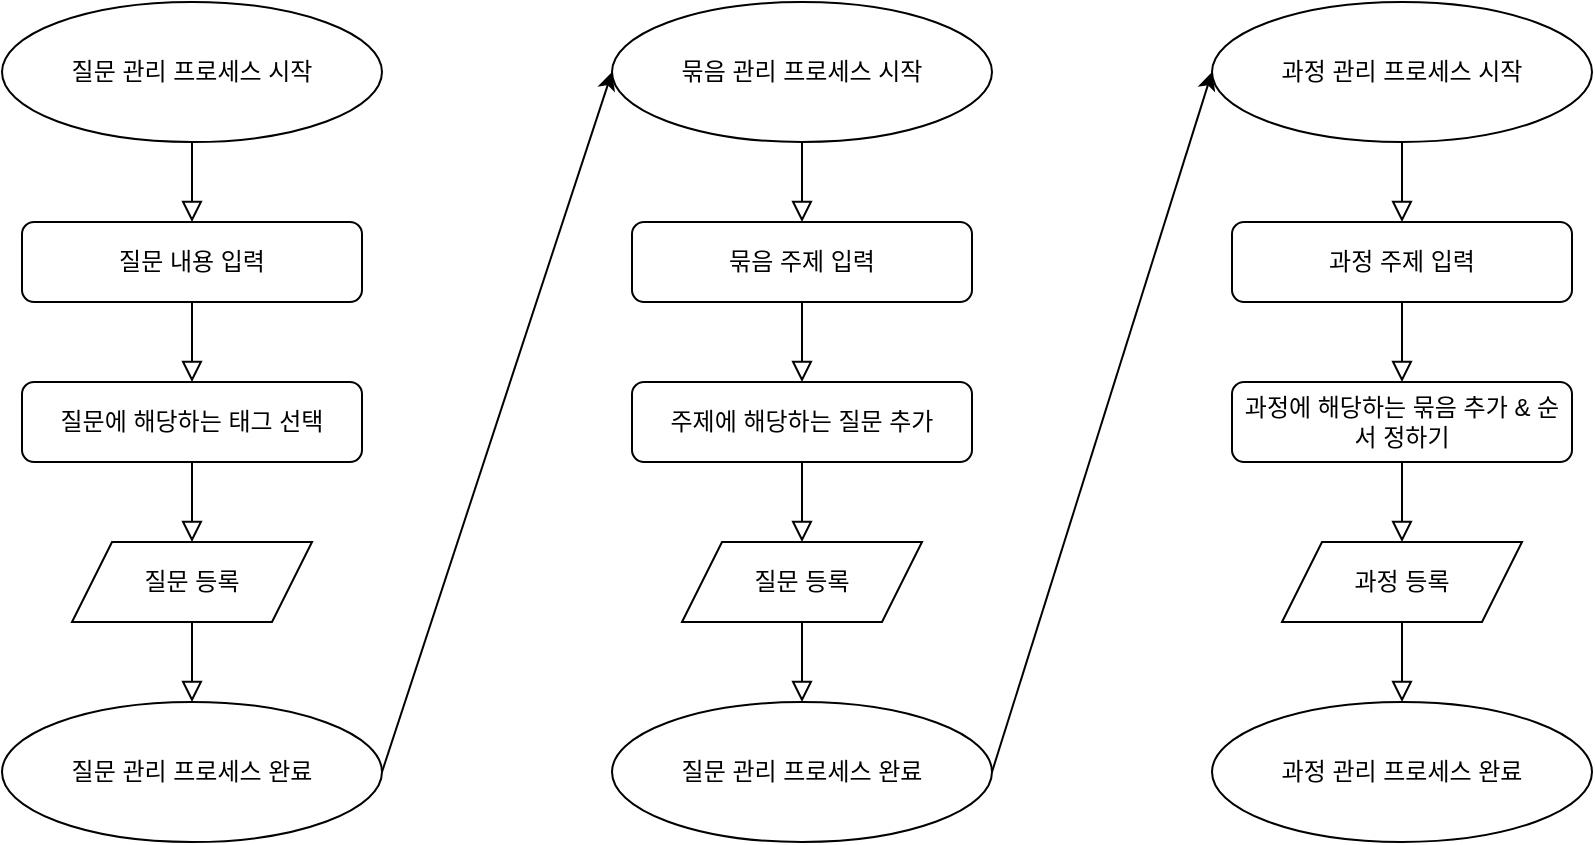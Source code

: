 <mxfile version="14.9.1" type="github">
  <diagram id="C5RBs43oDa-KdzZeNtuy" name="Page-1">
    <mxGraphModel dx="1423" dy="926" grid="1" gridSize="10" guides="1" tooltips="1" connect="1" arrows="1" fold="1" page="1" pageScale="1" pageWidth="827" pageHeight="1169" math="0" shadow="0">
      <root>
        <mxCell id="WIyWlLk6GJQsqaUBKTNV-0" />
        <mxCell id="WIyWlLk6GJQsqaUBKTNV-1" parent="WIyWlLk6GJQsqaUBKTNV-0" />
        <mxCell id="WIyWlLk6GJQsqaUBKTNV-2" value="" style="rounded=0;html=1;jettySize=auto;orthogonalLoop=1;fontSize=11;endArrow=block;endFill=0;endSize=8;strokeWidth=1;shadow=0;labelBackgroundColor=none;edgeStyle=orthogonalEdgeStyle;exitX=0.5;exitY=1;exitDx=0;exitDy=0;entryX=0.5;entryY=0;entryDx=0;entryDy=0;" parent="WIyWlLk6GJQsqaUBKTNV-1" source="abcMeYUr5lSVvxz4oovf-0" target="abcMeYUr5lSVvxz4oovf-1" edge="1">
          <mxGeometry relative="1" as="geometry">
            <mxPoint x="220" y="120" as="sourcePoint" />
            <mxPoint x="220" y="170" as="targetPoint" />
          </mxGeometry>
        </mxCell>
        <mxCell id="abcMeYUr5lSVvxz4oovf-0" value="질문 관리 프로세스 시작" style="ellipse;whiteSpace=wrap;html=1;" vertex="1" parent="WIyWlLk6GJQsqaUBKTNV-1">
          <mxGeometry x="125" y="50" width="190" height="70" as="geometry" />
        </mxCell>
        <mxCell id="abcMeYUr5lSVvxz4oovf-1" value="질문 내용 입력" style="rounded=1;whiteSpace=wrap;html=1;fontSize=12;glass=0;strokeWidth=1;shadow=0;" vertex="1" parent="WIyWlLk6GJQsqaUBKTNV-1">
          <mxGeometry x="135" y="160" width="170" height="40" as="geometry" />
        </mxCell>
        <mxCell id="abcMeYUr5lSVvxz4oovf-3" value="" style="rounded=0;html=1;jettySize=auto;orthogonalLoop=1;fontSize=11;endArrow=block;endFill=0;endSize=8;strokeWidth=1;shadow=0;labelBackgroundColor=none;edgeStyle=orthogonalEdgeStyle;exitX=0.5;exitY=1;exitDx=0;exitDy=0;entryX=0.5;entryY=0;entryDx=0;entryDy=0;" edge="1" parent="WIyWlLk6GJQsqaUBKTNV-1" source="abcMeYUr5lSVvxz4oovf-1" target="abcMeYUr5lSVvxz4oovf-4">
          <mxGeometry relative="1" as="geometry">
            <mxPoint x="230" y="130" as="sourcePoint" />
            <mxPoint x="220" y="280" as="targetPoint" />
            <Array as="points" />
          </mxGeometry>
        </mxCell>
        <mxCell id="abcMeYUr5lSVvxz4oovf-4" value="질문에 해당하는 태그 선택" style="rounded=1;whiteSpace=wrap;html=1;fontSize=12;glass=0;strokeWidth=1;shadow=0;" vertex="1" parent="WIyWlLk6GJQsqaUBKTNV-1">
          <mxGeometry x="135" y="240" width="170" height="40" as="geometry" />
        </mxCell>
        <mxCell id="abcMeYUr5lSVvxz4oovf-6" value="질문 등록" style="shape=parallelogram;perimeter=parallelogramPerimeter;whiteSpace=wrap;html=1;fixedSize=1;" vertex="1" parent="WIyWlLk6GJQsqaUBKTNV-1">
          <mxGeometry x="160" y="320" width="120" height="40" as="geometry" />
        </mxCell>
        <mxCell id="abcMeYUr5lSVvxz4oovf-7" value="" style="rounded=0;html=1;jettySize=auto;orthogonalLoop=1;fontSize=11;endArrow=block;endFill=0;endSize=8;strokeWidth=1;shadow=0;labelBackgroundColor=none;edgeStyle=orthogonalEdgeStyle;exitX=0.5;exitY=1;exitDx=0;exitDy=0;entryX=0.5;entryY=0;entryDx=0;entryDy=0;" edge="1" parent="WIyWlLk6GJQsqaUBKTNV-1" source="abcMeYUr5lSVvxz4oovf-4" target="abcMeYUr5lSVvxz4oovf-6">
          <mxGeometry relative="1" as="geometry">
            <mxPoint x="230" y="210" as="sourcePoint" />
            <mxPoint x="230" y="250" as="targetPoint" />
            <Array as="points" />
          </mxGeometry>
        </mxCell>
        <mxCell id="abcMeYUr5lSVvxz4oovf-11" value="" style="rounded=0;html=1;jettySize=auto;orthogonalLoop=1;fontSize=11;endArrow=block;endFill=0;endSize=8;strokeWidth=1;shadow=0;labelBackgroundColor=none;edgeStyle=orthogonalEdgeStyle;exitX=0.5;exitY=1;exitDx=0;exitDy=0;entryX=0.5;entryY=0;entryDx=0;entryDy=0;" edge="1" parent="WIyWlLk6GJQsqaUBKTNV-1" source="abcMeYUr5lSVvxz4oovf-6" target="abcMeYUr5lSVvxz4oovf-12">
          <mxGeometry relative="1" as="geometry">
            <mxPoint x="230" y="290" as="sourcePoint" />
            <mxPoint x="220" y="400" as="targetPoint" />
            <Array as="points" />
          </mxGeometry>
        </mxCell>
        <mxCell id="abcMeYUr5lSVvxz4oovf-12" value="질문 관리 프로세스 완료" style="ellipse;whiteSpace=wrap;html=1;" vertex="1" parent="WIyWlLk6GJQsqaUBKTNV-1">
          <mxGeometry x="125" y="400" width="190" height="70" as="geometry" />
        </mxCell>
        <mxCell id="abcMeYUr5lSVvxz4oovf-22" value="" style="rounded=0;html=1;jettySize=auto;orthogonalLoop=1;fontSize=11;endArrow=block;endFill=0;endSize=8;strokeWidth=1;shadow=0;labelBackgroundColor=none;edgeStyle=orthogonalEdgeStyle;exitX=0.5;exitY=1;exitDx=0;exitDy=0;entryX=0.5;entryY=0;entryDx=0;entryDy=0;" edge="1" parent="WIyWlLk6GJQsqaUBKTNV-1" source="abcMeYUr5lSVvxz4oovf-23" target="abcMeYUr5lSVvxz4oovf-24">
          <mxGeometry relative="1" as="geometry">
            <mxPoint x="525" y="120" as="sourcePoint" />
            <mxPoint x="525" y="170" as="targetPoint" />
          </mxGeometry>
        </mxCell>
        <mxCell id="abcMeYUr5lSVvxz4oovf-23" value="묶음 관리 프로세스 시작" style="ellipse;whiteSpace=wrap;html=1;" vertex="1" parent="WIyWlLk6GJQsqaUBKTNV-1">
          <mxGeometry x="430" y="50" width="190" height="70" as="geometry" />
        </mxCell>
        <mxCell id="abcMeYUr5lSVvxz4oovf-24" value="묶음 주제 입력" style="rounded=1;whiteSpace=wrap;html=1;fontSize=12;glass=0;strokeWidth=1;shadow=0;" vertex="1" parent="WIyWlLk6GJQsqaUBKTNV-1">
          <mxGeometry x="440" y="160" width="170" height="40" as="geometry" />
        </mxCell>
        <mxCell id="abcMeYUr5lSVvxz4oovf-25" value="" style="rounded=0;html=1;jettySize=auto;orthogonalLoop=1;fontSize=11;endArrow=block;endFill=0;endSize=8;strokeWidth=1;shadow=0;labelBackgroundColor=none;edgeStyle=orthogonalEdgeStyle;exitX=0.5;exitY=1;exitDx=0;exitDy=0;entryX=0.5;entryY=0;entryDx=0;entryDy=0;" edge="1" parent="WIyWlLk6GJQsqaUBKTNV-1" source="abcMeYUr5lSVvxz4oovf-24" target="abcMeYUr5lSVvxz4oovf-26">
          <mxGeometry relative="1" as="geometry">
            <mxPoint x="535" y="130" as="sourcePoint" />
            <mxPoint x="525" y="280" as="targetPoint" />
            <Array as="points" />
          </mxGeometry>
        </mxCell>
        <mxCell id="abcMeYUr5lSVvxz4oovf-26" value="주제에 해당하는 질문 추가" style="rounded=1;whiteSpace=wrap;html=1;fontSize=12;glass=0;strokeWidth=1;shadow=0;" vertex="1" parent="WIyWlLk6GJQsqaUBKTNV-1">
          <mxGeometry x="440" y="240" width="170" height="40" as="geometry" />
        </mxCell>
        <mxCell id="abcMeYUr5lSVvxz4oovf-27" value="질문 등록" style="shape=parallelogram;perimeter=parallelogramPerimeter;whiteSpace=wrap;html=1;fixedSize=1;" vertex="1" parent="WIyWlLk6GJQsqaUBKTNV-1">
          <mxGeometry x="465" y="320" width="120" height="40" as="geometry" />
        </mxCell>
        <mxCell id="abcMeYUr5lSVvxz4oovf-28" value="" style="rounded=0;html=1;jettySize=auto;orthogonalLoop=1;fontSize=11;endArrow=block;endFill=0;endSize=8;strokeWidth=1;shadow=0;labelBackgroundColor=none;edgeStyle=orthogonalEdgeStyle;exitX=0.5;exitY=1;exitDx=0;exitDy=0;entryX=0.5;entryY=0;entryDx=0;entryDy=0;" edge="1" parent="WIyWlLk6GJQsqaUBKTNV-1" source="abcMeYUr5lSVvxz4oovf-26" target="abcMeYUr5lSVvxz4oovf-27">
          <mxGeometry relative="1" as="geometry">
            <mxPoint x="535" y="210" as="sourcePoint" />
            <mxPoint x="535" y="250" as="targetPoint" />
            <Array as="points" />
          </mxGeometry>
        </mxCell>
        <mxCell id="abcMeYUr5lSVvxz4oovf-29" value="" style="rounded=0;html=1;jettySize=auto;orthogonalLoop=1;fontSize=11;endArrow=block;endFill=0;endSize=8;strokeWidth=1;shadow=0;labelBackgroundColor=none;edgeStyle=orthogonalEdgeStyle;exitX=0.5;exitY=1;exitDx=0;exitDy=0;entryX=0.5;entryY=0;entryDx=0;entryDy=0;" edge="1" parent="WIyWlLk6GJQsqaUBKTNV-1" source="abcMeYUr5lSVvxz4oovf-27" target="abcMeYUr5lSVvxz4oovf-30">
          <mxGeometry relative="1" as="geometry">
            <mxPoint x="535" y="290" as="sourcePoint" />
            <mxPoint x="525" y="400" as="targetPoint" />
            <Array as="points" />
          </mxGeometry>
        </mxCell>
        <mxCell id="abcMeYUr5lSVvxz4oovf-30" value="질문 관리 프로세스 완료" style="ellipse;whiteSpace=wrap;html=1;" vertex="1" parent="WIyWlLk6GJQsqaUBKTNV-1">
          <mxGeometry x="430" y="400" width="190" height="70" as="geometry" />
        </mxCell>
        <mxCell id="abcMeYUr5lSVvxz4oovf-31" value="" style="rounded=0;html=1;jettySize=auto;orthogonalLoop=1;fontSize=11;endArrow=block;endFill=0;endSize=8;strokeWidth=1;shadow=0;labelBackgroundColor=none;edgeStyle=orthogonalEdgeStyle;exitX=0.5;exitY=1;exitDx=0;exitDy=0;entryX=0.5;entryY=0;entryDx=0;entryDy=0;" edge="1" parent="WIyWlLk6GJQsqaUBKTNV-1" source="abcMeYUr5lSVvxz4oovf-32" target="abcMeYUr5lSVvxz4oovf-33">
          <mxGeometry relative="1" as="geometry">
            <mxPoint x="825" y="120" as="sourcePoint" />
            <mxPoint x="825" y="170" as="targetPoint" />
          </mxGeometry>
        </mxCell>
        <mxCell id="abcMeYUr5lSVvxz4oovf-32" value="과정 관리 프로세스 시작" style="ellipse;whiteSpace=wrap;html=1;" vertex="1" parent="WIyWlLk6GJQsqaUBKTNV-1">
          <mxGeometry x="730" y="50" width="190" height="70" as="geometry" />
        </mxCell>
        <mxCell id="abcMeYUr5lSVvxz4oovf-33" value="과정 주제 입력" style="rounded=1;whiteSpace=wrap;html=1;fontSize=12;glass=0;strokeWidth=1;shadow=0;" vertex="1" parent="WIyWlLk6GJQsqaUBKTNV-1">
          <mxGeometry x="740" y="160" width="170" height="40" as="geometry" />
        </mxCell>
        <mxCell id="abcMeYUr5lSVvxz4oovf-34" value="" style="rounded=0;html=1;jettySize=auto;orthogonalLoop=1;fontSize=11;endArrow=block;endFill=0;endSize=8;strokeWidth=1;shadow=0;labelBackgroundColor=none;edgeStyle=orthogonalEdgeStyle;exitX=0.5;exitY=1;exitDx=0;exitDy=0;entryX=0.5;entryY=0;entryDx=0;entryDy=0;" edge="1" parent="WIyWlLk6GJQsqaUBKTNV-1" source="abcMeYUr5lSVvxz4oovf-33" target="abcMeYUr5lSVvxz4oovf-35">
          <mxGeometry relative="1" as="geometry">
            <mxPoint x="835" y="130" as="sourcePoint" />
            <mxPoint x="825" y="280" as="targetPoint" />
            <Array as="points" />
          </mxGeometry>
        </mxCell>
        <mxCell id="abcMeYUr5lSVvxz4oovf-35" value="과정에 해당하는 묶음 추가 &amp;amp; 순서 정하기" style="rounded=1;whiteSpace=wrap;html=1;fontSize=12;glass=0;strokeWidth=1;shadow=0;" vertex="1" parent="WIyWlLk6GJQsqaUBKTNV-1">
          <mxGeometry x="740" y="240" width="170" height="40" as="geometry" />
        </mxCell>
        <mxCell id="abcMeYUr5lSVvxz4oovf-36" value="과정 등록" style="shape=parallelogram;perimeter=parallelogramPerimeter;whiteSpace=wrap;html=1;fixedSize=1;" vertex="1" parent="WIyWlLk6GJQsqaUBKTNV-1">
          <mxGeometry x="765" y="320" width="120" height="40" as="geometry" />
        </mxCell>
        <mxCell id="abcMeYUr5lSVvxz4oovf-37" value="" style="rounded=0;html=1;jettySize=auto;orthogonalLoop=1;fontSize=11;endArrow=block;endFill=0;endSize=8;strokeWidth=1;shadow=0;labelBackgroundColor=none;edgeStyle=orthogonalEdgeStyle;exitX=0.5;exitY=1;exitDx=0;exitDy=0;entryX=0.5;entryY=0;entryDx=0;entryDy=0;" edge="1" parent="WIyWlLk6GJQsqaUBKTNV-1" source="abcMeYUr5lSVvxz4oovf-35" target="abcMeYUr5lSVvxz4oovf-36">
          <mxGeometry relative="1" as="geometry">
            <mxPoint x="835" y="210" as="sourcePoint" />
            <mxPoint x="835" y="250" as="targetPoint" />
            <Array as="points" />
          </mxGeometry>
        </mxCell>
        <mxCell id="abcMeYUr5lSVvxz4oovf-38" value="" style="rounded=0;html=1;jettySize=auto;orthogonalLoop=1;fontSize=11;endArrow=block;endFill=0;endSize=8;strokeWidth=1;shadow=0;labelBackgroundColor=none;edgeStyle=orthogonalEdgeStyle;exitX=0.5;exitY=1;exitDx=0;exitDy=0;entryX=0.5;entryY=0;entryDx=0;entryDy=0;" edge="1" parent="WIyWlLk6GJQsqaUBKTNV-1" source="abcMeYUr5lSVvxz4oovf-36" target="abcMeYUr5lSVvxz4oovf-39">
          <mxGeometry relative="1" as="geometry">
            <mxPoint x="835" y="290" as="sourcePoint" />
            <mxPoint x="825" y="400" as="targetPoint" />
            <Array as="points" />
          </mxGeometry>
        </mxCell>
        <mxCell id="abcMeYUr5lSVvxz4oovf-39" value="과정 관리 프로세스 완료" style="ellipse;whiteSpace=wrap;html=1;" vertex="1" parent="WIyWlLk6GJQsqaUBKTNV-1">
          <mxGeometry x="730" y="400" width="190" height="70" as="geometry" />
        </mxCell>
        <mxCell id="abcMeYUr5lSVvxz4oovf-40" value="" style="endArrow=classic;html=1;entryX=0;entryY=0.5;entryDx=0;entryDy=0;exitX=1;exitY=0.5;exitDx=0;exitDy=0;" edge="1" parent="WIyWlLk6GJQsqaUBKTNV-1" source="abcMeYUr5lSVvxz4oovf-12" target="abcMeYUr5lSVvxz4oovf-23">
          <mxGeometry width="50" height="50" relative="1" as="geometry">
            <mxPoint x="320" y="400" as="sourcePoint" />
            <mxPoint x="410" y="120" as="targetPoint" />
          </mxGeometry>
        </mxCell>
        <mxCell id="abcMeYUr5lSVvxz4oovf-41" value="" style="endArrow=classic;html=1;entryX=0;entryY=0.5;entryDx=0;entryDy=0;exitX=1;exitY=0.5;exitDx=0;exitDy=0;" edge="1" parent="WIyWlLk6GJQsqaUBKTNV-1" source="abcMeYUr5lSVvxz4oovf-30" target="abcMeYUr5lSVvxz4oovf-32">
          <mxGeometry width="50" height="50" relative="1" as="geometry">
            <mxPoint x="610.0" y="435.0" as="sourcePoint" />
            <mxPoint x="725" y="85" as="targetPoint" />
          </mxGeometry>
        </mxCell>
      </root>
    </mxGraphModel>
  </diagram>
</mxfile>
